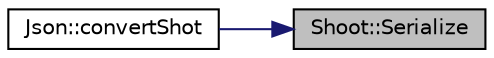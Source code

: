 digraph "Shoot::Serialize"
{
 // LATEX_PDF_SIZE
  edge [fontname="Helvetica",fontsize="10",labelfontname="Helvetica",labelfontsize="10"];
  node [fontname="Helvetica",fontsize="10",shape=record];
  rankdir="RL";
  Node1 [label="Shoot::Serialize",height=0.2,width=0.4,color="black", fillcolor="grey75", style="filled", fontcolor="black",tooltip="Method for loading the object's information into a json."];
  Node1 -> Node2 [dir="back",color="midnightblue",fontsize="10",style="solid",fontname="Helvetica"];
  Node2 [label="Json::convertShot",height=0.2,width=0.4,color="black", fillcolor="white", style="filled",URL="$class_json.html#aba9a9586f4ffbb39d9bc32c54d3d3f06",tooltip="Convert from Shoot.h to string json."];
}
